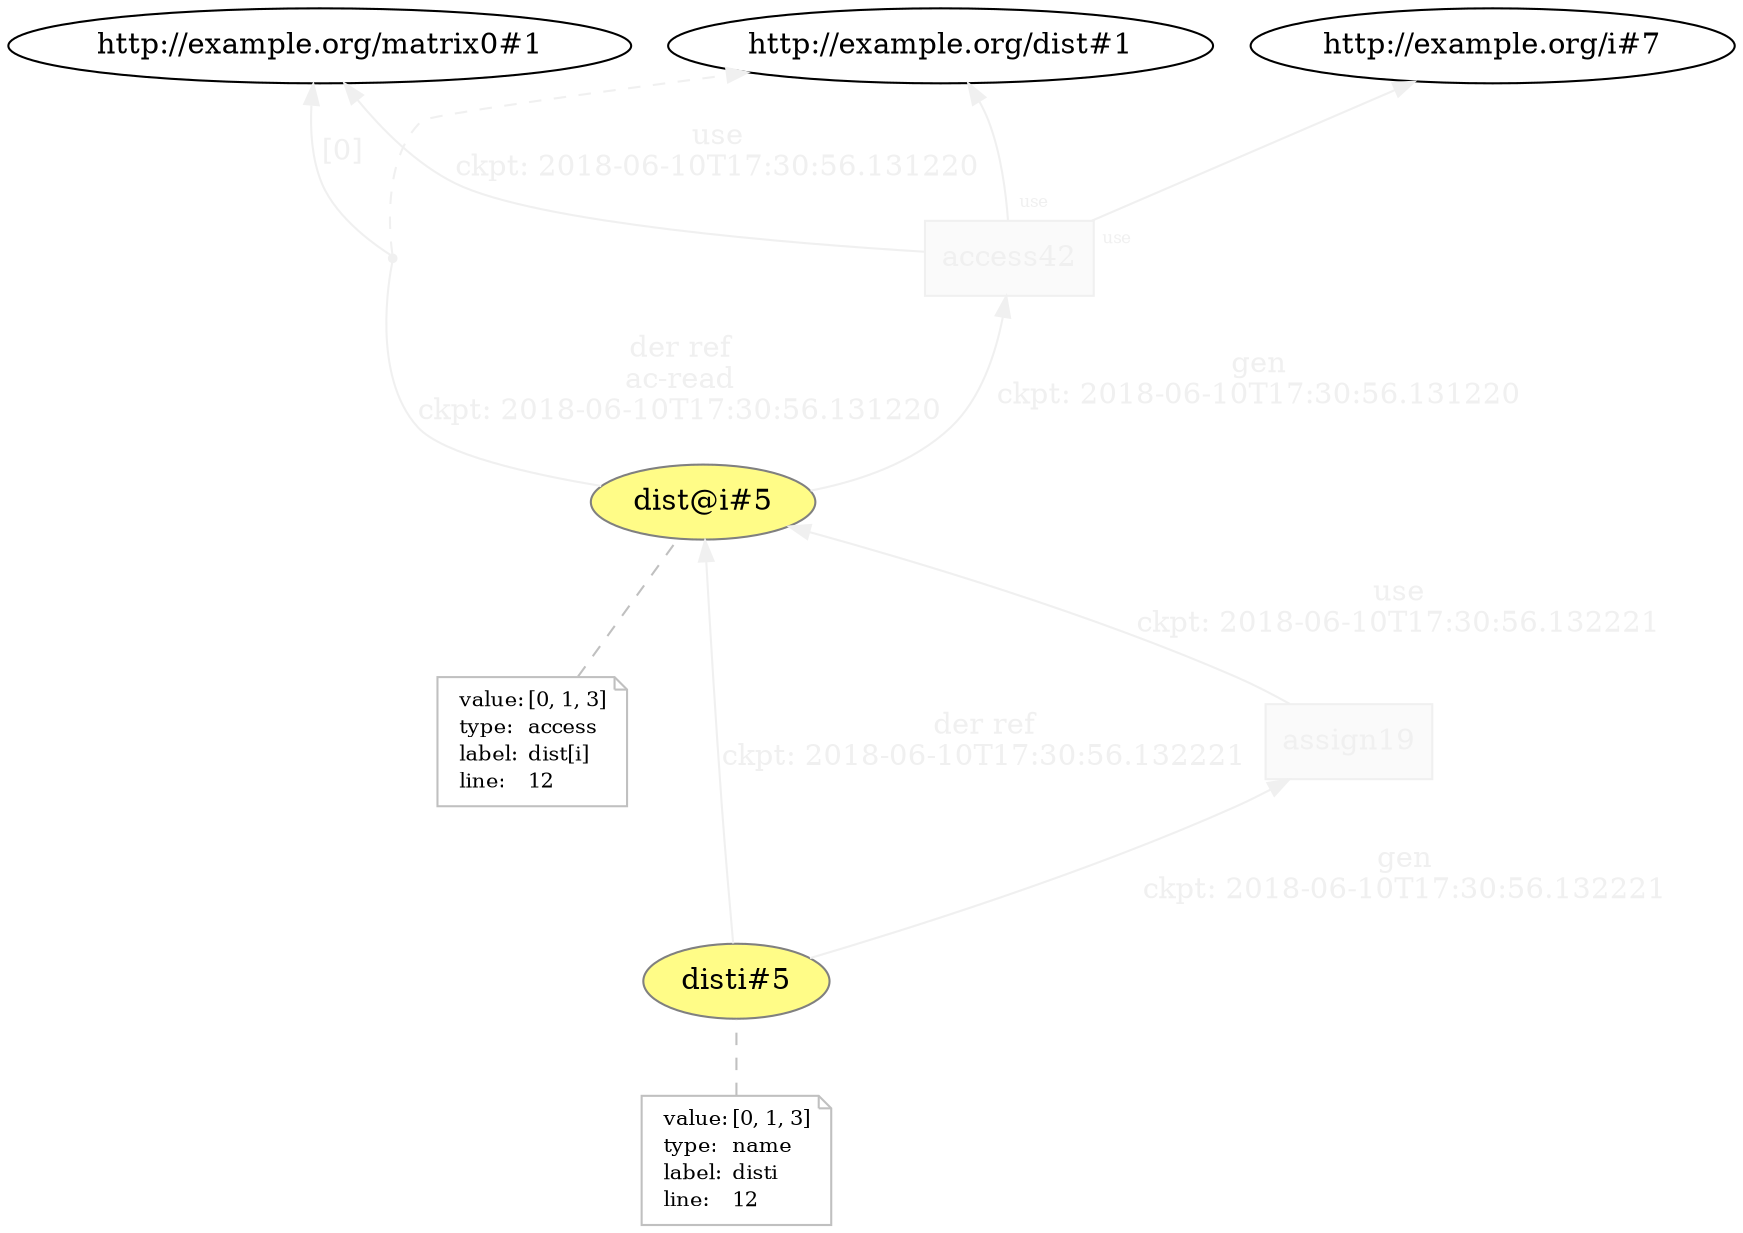 digraph "PROV" { size="16,12"; rankdir="BT";
"http://example.org/dist@i#5" [fillcolor="#FFFC87",color="#808080",style="filled",label="dist@i#5",URL="http://example.org/dist@i#5"]
"http://example.org/dist@i#5-attrs" [color="gray",shape="note",fontsize="10",fontcolor="black",label=<<TABLE cellpadding="0" border="0">
	<TR>
	    <TD align="left">value:</TD>
	    <TD align="left">[0, 1, 3]</TD>
	</TR>
	<TR>
	    <TD align="left">type:</TD>
	    <TD align="left">access</TD>
	</TR>
	<TR>
	    <TD align="left">label:</TD>
	    <TD align="left">dist[i]</TD>
	</TR>
	<TR>
	    <TD align="left">line:</TD>
	    <TD align="left">12</TD>
	</TR>
</TABLE>>]
"http://example.org/dist@i#5-attrs" -> "http://example.org/dist@i#5" [color="gray",style="dashed",arrowhead="none"]
"http://example.org/access42" [fillcolor="#FAFAFA",color="#F0F0F0",shape="polygon",sides="4",style="filled",fontcolor="#F0F0F0",label="access42",URL="http://example.org/access42"]
"bn0" [shape="point",label="",fontcolor="#F0F0F0",color="#F0F0F0"]
"http://example.org/dist@i#5" -> "bn0" [fontsize="14",distance="1.5",angle="60.0",rotation="20",label="der ref
ac-read
ckpt: 2018-06-10T17:30:56.131220",arrowhead="none",fontcolor="#F0F0F0",color="#F0F0F0"]
"bn0" -> "http://example.org/dist#1" [style="dashed",fontcolor="#F0F0F0",color="#F0F0F0"]
"bn0" -> "http://example.org/matrix0#1" [fontsize="14",distance="1.5",angle="60.0",rotation="20",label="[0]",fontcolor="#F0F0F0",color="#F0F0F0"]
"http://example.org/access42" -> "http://example.org/dist#1" [labelfontsize="8",labeldistance="1.5",labelangle="60.0",rotation="20",taillabel="use",fontcolor="#F0F0F0",color="#F0F0F0"]
"http://example.org/access42" -> "http://example.org/i#7" [labelfontsize="8",labeldistance="1.5",labelangle="60.0",rotation="20",taillabel="use",fontcolor="#F0F0F0",color="#F0F0F0"]
"http://example.org/disti#5" [fillcolor="#FFFC87",color="#808080",style="filled",label="disti#5",URL="http://example.org/disti#5"]
"http://example.org/disti#5-attrs" [color="gray",shape="note",fontsize="10",fontcolor="black",label=<<TABLE cellpadding="0" border="0">
	<TR>
	    <TD align="left">value:</TD>
	    <TD align="left">[0, 1, 3]</TD>
	</TR>
	<TR>
	    <TD align="left">type:</TD>
	    <TD align="left">name</TD>
	</TR>
	<TR>
	    <TD align="left">label:</TD>
	    <TD align="left">disti</TD>
	</TR>
	<TR>
	    <TD align="left">line:</TD>
	    <TD align="left">12</TD>
	</TR>
</TABLE>>]
"http://example.org/disti#5-attrs" -> "http://example.org/disti#5" [color="gray",style="dashed",arrowhead="none"]
"http://example.org/assign19" [fillcolor="#FAFAFA",color="#F0F0F0",shape="polygon",sides="4",style="filled",fontcolor="#F0F0F0",label="assign19",URL="http://example.org/assign19"]
"http://example.org/disti#5" -> "http://example.org/dist@i#5" [fontsize="14",distance="1.5",angle="60.0",rotation="20",label="der ref
ckpt: 2018-06-10T17:30:56.132221",fontcolor="#F0F0F0",color="#F0F0F0"]
"http://example.org/access42" -> "http://example.org/matrix0#1" [fontsize="14",distance="1.5",angle="60.0",rotation="20",label="use
ckpt: 2018-06-10T17:30:56.131220",fontcolor="#F0F0F0",color="#F0F0F0"]
"http://example.org/assign19" -> "http://example.org/dist@i#5" [fontsize="14",distance="1.5",angle="60.0",rotation="20",label="use
ckpt: 2018-06-10T17:30:56.132221",fontcolor="#F0F0F0",color="#F0F0F0"]
"http://example.org/disti#5" -> "http://example.org/assign19" [fontsize="14",distance="1.5",angle="60.0",rotation="20",label="gen
ckpt: 2018-06-10T17:30:56.132221",fontcolor="#F0F0F0",color="#F0F0F0"]
"http://example.org/dist@i#5" -> "http://example.org/access42" [fontsize="14",distance="1.5",angle="60.0",rotation="20",label="gen
ckpt: 2018-06-10T17:30:56.131220",fontcolor="#F0F0F0",color="#F0F0F0"]
}